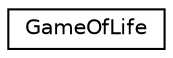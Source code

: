 digraph "Graphical Class Hierarchy"
{
  edge [fontname="Helvetica",fontsize="10",labelfontname="Helvetica",labelfontsize="10"];
  node [fontname="Helvetica",fontsize="10",shape=record];
  rankdir="LR";
  Node1 [label="GameOfLife",height=0.2,width=0.4,color="black", fillcolor="white", style="filled",URL="$class_game_of_life.html"];
}
